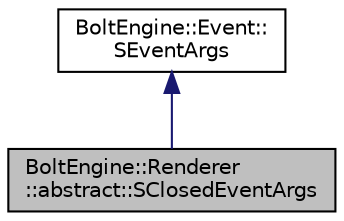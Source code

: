 digraph "BoltEngine::Renderer::abstract::SClosedEventArgs"
{
  edge [fontname="Helvetica",fontsize="10",labelfontname="Helvetica",labelfontsize="10"];
  node [fontname="Helvetica",fontsize="10",shape=record];
  Node1 [label="BoltEngine::Renderer\l::abstract::SClosedEventArgs",height=0.2,width=0.4,color="black", fillcolor="grey75", style="filled" fontcolor="black"];
  Node2 -> Node1 [dir="back",color="midnightblue",fontsize="10",style="solid",fontname="Helvetica"];
  Node2 [label="BoltEngine::Event::\lSEventArgs",height=0.2,width=0.4,color="black", fillcolor="white", style="filled",URL="$struct_bolt_engine_1_1_event_1_1_s_event_args.html"];
}
